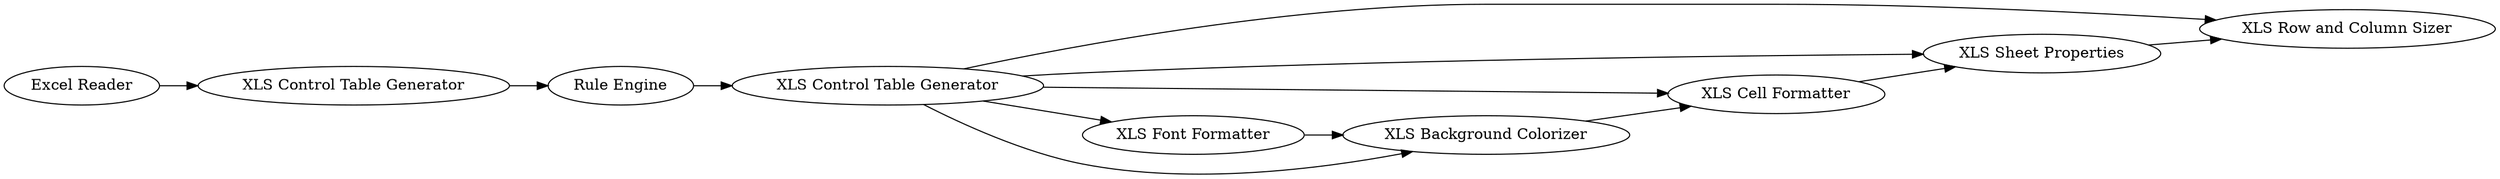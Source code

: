 digraph {
	"-1276775076561712042_3" [label="Rule Engine"]
	"-1276775076561712042_4" [label="XLS Control Table Generator"]
	"-1276775076561712042_2" [label="XLS Control Table Generator"]
	"-1276775076561712042_7" [label="XLS Cell Formatter"]
	"-1276775076561712042_1" [label="Excel Reader"]
	"-1276775076561712042_9" [label="XLS Row and Column Sizer"]
	"-1276775076561712042_5" [label="XLS Font Formatter"]
	"-1276775076561712042_8" [label="XLS Sheet Properties"]
	"-1276775076561712042_6" [label="XLS Background Colorizer"]
	"-1276775076561712042_4" -> "-1276775076561712042_5"
	"-1276775076561712042_8" -> "-1276775076561712042_9"
	"-1276775076561712042_5" -> "-1276775076561712042_6"
	"-1276775076561712042_2" -> "-1276775076561712042_3"
	"-1276775076561712042_4" -> "-1276775076561712042_8"
	"-1276775076561712042_7" -> "-1276775076561712042_8"
	"-1276775076561712042_4" -> "-1276775076561712042_7"
	"-1276775076561712042_3" -> "-1276775076561712042_4"
	"-1276775076561712042_1" -> "-1276775076561712042_2"
	"-1276775076561712042_6" -> "-1276775076561712042_7"
	"-1276775076561712042_4" -> "-1276775076561712042_9"
	"-1276775076561712042_4" -> "-1276775076561712042_6"
	rankdir=LR
}

